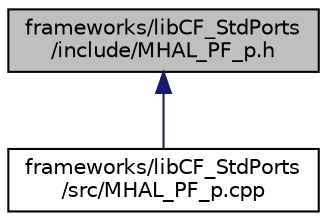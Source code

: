 digraph "frameworks/libCF_StdPorts/include/MHAL_PF_p.h"
{
 // INTERACTIVE_SVG=YES
  edge [fontname="Helvetica",fontsize="10",labelfontname="Helvetica",labelfontsize="10"];
  node [fontname="Helvetica",fontsize="10",shape=record];
  Node1 [label="frameworks/libCF_StdPorts\l/include/MHAL_PF_p.h",height=0.2,width=0.4,color="black", fillcolor="grey75", style="filled", fontcolor="black"];
  Node1 -> Node2 [dir="back",color="midnightblue",fontsize="10",style="solid",fontname="Helvetica"];
  Node2 [label="frameworks/libCF_StdPorts\l/src/MHAL_PF_p.cpp",height=0.2,width=0.4,color="black", fillcolor="white", style="filled",URL="$_m_h_a_l___p_f__p_8cpp.html",tooltip=":  "];
}
